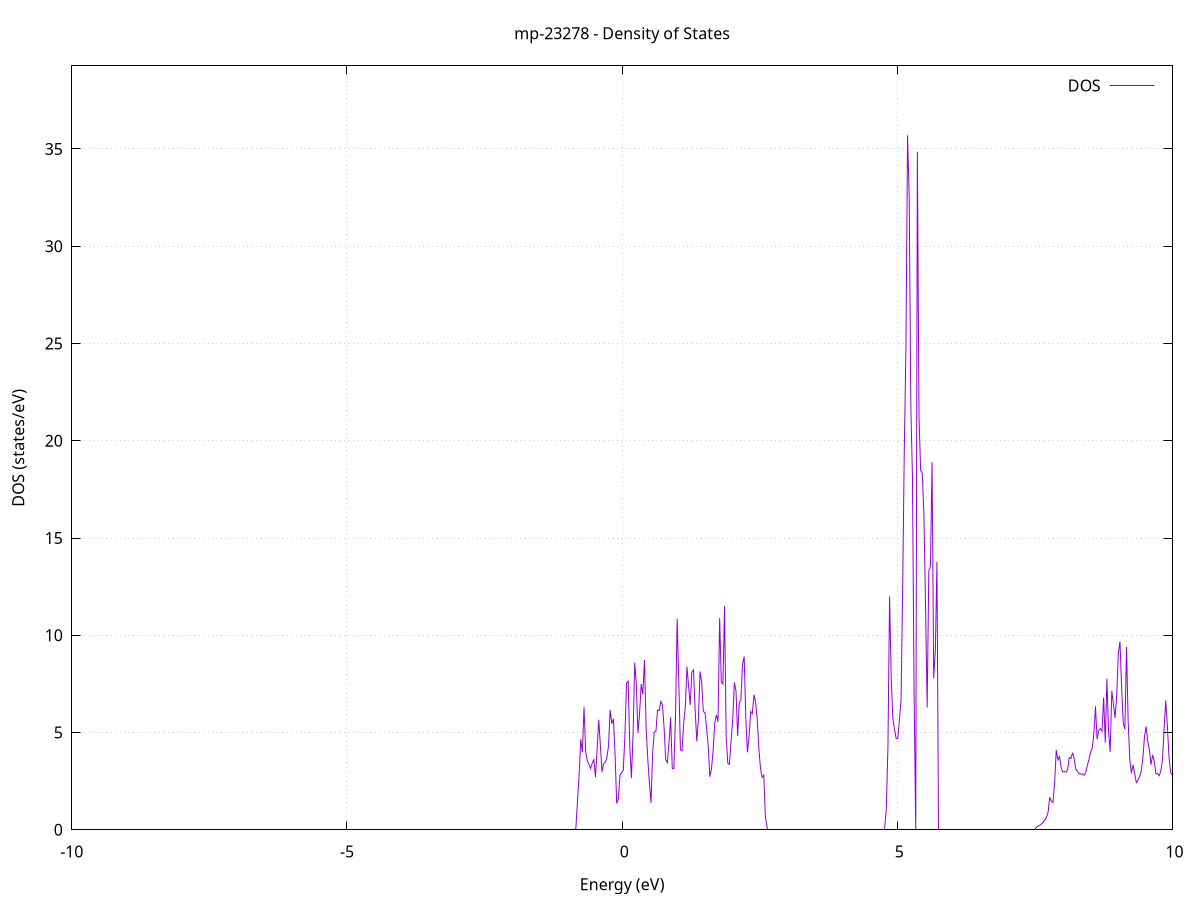 set title 'mp-23278 - Density of States'
set xlabel 'Energy (eV)'
set ylabel 'DOS (states/eV)'
set grid
set xrange [-10:10]
set yrange [0:39.272]
set xzeroaxis lt -1
set terminal png size 800,600
set output 'mp-23278_dos_gnuplot.png'
plot '-' using 1:2 with lines title 'DOS'
-42.822900 0.000000
-42.793200 0.000000
-42.763500 0.000000
-42.733800 0.000000
-42.704100 0.000000
-42.674400 0.000000
-42.644700 0.000000
-42.615000 0.000000
-42.585400 0.000000
-42.555700 0.000000
-42.526000 0.000000
-42.496300 0.000000
-42.466600 0.000000
-42.436900 0.000000
-42.407200 0.000000
-42.377500 0.000000
-42.347800 0.000000
-42.318100 0.000000
-42.288500 0.000000
-42.258800 0.000000
-42.229100 0.000000
-42.199400 0.000000
-42.169700 0.000000
-42.140000 0.000000
-42.110300 0.000000
-42.080600 0.000000
-42.050900 0.000000
-42.021200 0.000000
-41.991600 0.000000
-41.961900 0.000000
-41.932200 0.000000
-41.902500 0.000000
-41.872800 0.000000
-41.843100 0.000000
-41.813400 0.000000
-41.783700 0.000000
-41.754000 0.000000
-41.724300 0.000000
-41.694600 0.000000
-41.665000 0.000000
-41.635300 0.000000
-41.605600 0.000000
-41.575900 0.000000
-41.546200 0.000000
-41.516500 0.000000
-41.486800 0.000000
-41.457100 0.000000
-41.427400 0.000000
-41.397700 0.000000
-41.368100 0.000000
-41.338400 0.000000
-41.308700 0.000000
-41.279000 0.000000
-41.249300 0.000000
-41.219600 0.000000
-41.189900 0.000000
-41.160200 0.000000
-41.130500 0.000000
-41.100800 0.000000
-41.071200 0.000000
-41.041500 0.000000
-41.011800 0.000000
-40.982100 0.000000
-40.952400 0.000000
-40.922700 0.000000
-40.893000 0.000000
-40.863300 0.000000
-40.833600 0.000000
-40.803900 0.000000
-40.774300 0.000000
-40.744600 0.000000
-40.714900 0.000000
-40.685200 0.000000
-40.655500 0.000000
-40.625800 0.000000
-40.596100 0.000000
-40.566400 0.000000
-40.536700 0.000000
-40.507000 0.000000
-40.477400 0.000000
-40.447700 0.000000
-40.418000 0.000000
-40.388300 0.000000
-40.358600 0.000000
-40.328900 0.000000
-40.299200 0.000000
-40.269500 0.000000
-40.239800 0.000000
-40.210100 0.000000
-40.180500 0.000000
-40.150800 0.000000
-40.121100 398.818700
-40.091400 0.000000
-40.061700 0.000000
-40.032000 0.000000
-40.002300 0.000000
-39.972600 0.000000
-39.942900 0.000000
-39.913200 0.000000
-39.883600 0.000000
-39.853900 0.000000
-39.824200 0.000000
-39.794500 0.000000
-39.764800 0.000000
-39.735100 0.000000
-39.705400 0.000000
-39.675700 0.000000
-39.646000 0.000000
-39.616300 0.000000
-39.586700 0.000000
-39.557000 0.000000
-39.527300 0.000000
-39.497600 0.000000
-39.467900 0.000000
-39.438200 0.000000
-39.408500 0.000000
-39.378800 0.000000
-39.349100 0.000000
-39.319400 0.000000
-39.289800 0.000000
-39.260100 0.000000
-39.230400 0.000000
-39.200700 0.000000
-39.171000 0.000000
-39.141300 0.000000
-39.111600 0.000000
-39.081900 0.000000
-39.052200 0.000000
-39.022500 0.000000
-38.992800 0.000000
-38.963200 0.000000
-38.933500 0.000000
-38.903800 0.000000
-38.874100 0.000000
-38.844400 0.000000
-38.814700 0.000000
-38.785000 0.000000
-38.755300 0.000000
-38.725600 0.000000
-38.695900 0.000000
-38.666300 0.000000
-38.636600 0.000000
-38.606900 0.000000
-38.577200 0.000000
-38.547500 0.000000
-38.517800 0.000000
-38.488100 0.000000
-38.458400 0.000000
-38.428700 0.000000
-38.399000 0.000000
-38.369400 0.000000
-38.339700 0.000000
-38.310000 0.000000
-38.280300 0.000000
-38.250600 0.000000
-38.220900 0.000000
-38.191200 0.000000
-38.161500 0.000000
-38.131800 0.000000
-38.102100 0.000000
-38.072500 0.000000
-38.042800 0.000000
-38.013100 0.000000
-37.983400 0.000000
-37.953700 0.000000
-37.924000 0.000000
-37.894300 0.000000
-37.864600 0.000000
-37.834900 0.000000
-37.805200 0.000000
-37.775600 0.000000
-37.745900 0.000000
-37.716200 0.000000
-37.686500 0.000000
-37.656800 0.000000
-37.627100 0.000000
-37.597400 0.000000
-37.567700 0.000000
-37.538000 0.000000
-37.508300 0.000000
-37.478700 0.000000
-37.449000 0.000000
-37.419300 0.000000
-37.389600 0.000000
-37.359900 0.000000
-37.330200 0.000000
-37.300500 0.000000
-37.270800 0.000000
-37.241100 0.000000
-37.211400 0.000000
-37.181800 0.000000
-37.152100 0.000000
-37.122400 0.000000
-37.092700 0.000000
-37.063000 0.000000
-37.033300 0.000000
-37.003600 0.000000
-36.973900 0.000000
-36.944200 0.000000
-36.914500 0.000000
-36.884900 0.000000
-36.855200 0.000000
-36.825500 0.000000
-36.795800 0.000000
-36.766100 0.000000
-36.736400 0.000000
-36.706700 0.000000
-36.677000 0.000000
-36.647300 0.000000
-36.617600 0.000000
-36.588000 0.000000
-36.558300 0.000000
-36.528600 0.000000
-36.498900 0.000000
-36.469200 0.000000
-36.439500 0.000000
-36.409800 0.000000
-36.380100 0.000000
-36.350400 0.000000
-36.320700 0.000000
-36.291100 0.000000
-36.261400 0.000000
-36.231700 0.000000
-36.202000 0.000000
-36.172300 0.000000
-36.142600 0.000000
-36.112900 0.000000
-36.083200 0.000000
-36.053500 0.000000
-36.023800 0.000000
-35.994100 0.000000
-35.964500 0.000000
-35.934800 0.000000
-35.905100 0.000000
-35.875400 0.000000
-35.845700 0.000000
-35.816000 0.000000
-35.786300 0.000000
-35.756600 0.000000
-35.726900 0.000000
-35.697200 0.000000
-35.667600 0.000000
-35.637900 0.000000
-35.608200 0.000000
-35.578500 0.000000
-35.548800 0.000000
-35.519100 0.000000
-35.489400 0.000000
-35.459700 0.000000
-35.430000 0.000000
-35.400300 0.000000
-35.370700 0.000000
-35.341000 0.000000
-35.311300 0.000000
-35.281600 0.000000
-35.251900 0.000000
-35.222200 0.000000
-35.192500 0.000000
-35.162800 0.000000
-35.133100 0.000000
-35.103400 0.000000
-35.073800 0.000000
-35.044100 0.000000
-35.014400 0.000000
-34.984700 0.000000
-34.955000 0.000000
-34.925300 0.000000
-34.895600 0.000000
-34.865900 0.000000
-34.836200 0.000000
-34.806500 0.000000
-34.776900 0.000000
-34.747200 0.000000
-34.717500 0.000000
-34.687800 0.000000
-34.658100 0.000000
-34.628400 0.000000
-34.598700 0.000000
-34.569000 0.000000
-34.539300 0.000000
-34.509600 0.000000
-34.480000 0.000000
-34.450300 0.000000
-34.420600 0.000000
-34.390900 0.000000
-34.361200 0.000000
-34.331500 0.000000
-34.301800 0.000000
-34.272100 0.000000
-34.242400 0.000000
-34.212700 0.000000
-34.183100 0.000000
-34.153400 0.000000
-34.123700 0.000000
-34.094000 0.000000
-34.064300 0.000000
-34.034600 0.000000
-34.004900 0.000000
-33.975200 0.000000
-33.945500 0.000000
-33.915800 0.000000
-33.886200 0.000000
-33.856500 0.000000
-33.826800 0.000000
-33.797100 0.000000
-33.767400 0.000000
-33.737700 0.000000
-33.708000 0.000000
-33.678300 0.000000
-33.648600 0.000000
-33.618900 0.000000
-33.589300 0.000000
-33.559600 0.000000
-33.529900 0.000000
-33.500200 0.000000
-33.470500 0.000000
-33.440800 0.000000
-33.411100 0.000000
-33.381400 0.000000
-33.351700 0.000000
-33.322000 0.000000
-33.292300 0.000000
-33.262700 0.000000
-33.233000 0.000000
-33.203300 0.000000
-33.173600 0.000000
-33.143900 0.000000
-33.114200 0.000000
-33.084500 0.000000
-33.054800 0.000000
-33.025100 0.000000
-32.995400 0.000000
-32.965800 0.000000
-32.936100 0.000000
-32.906400 0.000000
-32.876700 0.000000
-32.847000 0.000000
-32.817300 0.000000
-32.787600 0.000000
-32.757900 0.000000
-32.728200 0.000000
-32.698500 0.000000
-32.668900 0.000000
-32.639200 0.000000
-32.609500 0.000000
-32.579800 0.000000
-32.550100 0.000000
-32.520400 0.000000
-32.490700 0.000000
-32.461000 0.000000
-32.431300 0.000000
-32.401600 0.000000
-32.372000 0.000000
-32.342300 0.000000
-32.312600 0.000000
-32.282900 0.000000
-32.253200 0.000000
-32.223500 0.000000
-32.193800 0.000000
-32.164100 0.000000
-32.134400 0.000000
-32.104700 0.000000
-32.075100 0.000000
-32.045400 0.000000
-32.015700 0.000000
-31.986000 0.000000
-31.956300 0.000000
-31.926600 0.000000
-31.896900 0.000000
-31.867200 0.000000
-31.837500 0.000000
-31.807800 0.000000
-31.778200 0.000000
-31.748500 0.000000
-31.718800 0.000000
-31.689100 0.000000
-31.659400 0.000000
-31.629700 0.000000
-31.600000 0.000000
-31.570300 0.000000
-31.540600 0.000000
-31.510900 0.000000
-31.481300 0.000000
-31.451600 0.000000
-31.421900 0.000000
-31.392200 0.000000
-31.362500 0.000000
-31.332800 0.000000
-31.303100 0.000000
-31.273400 0.000000
-31.243700 0.000000
-31.214000 0.000000
-31.184400 0.000000
-31.154700 0.000000
-31.125000 0.000000
-31.095300 0.000000
-31.065600 0.000000
-31.035900 0.000000
-31.006200 0.000000
-30.976500 0.000000
-30.946800 0.000000
-30.917100 0.000000
-30.887500 0.000000
-30.857800 0.000000
-30.828100 0.000000
-30.798400 0.000000
-30.768700 0.000000
-30.739000 0.000000
-30.709300 0.000000
-30.679600 0.000000
-30.649900 0.000000
-30.620200 0.000000
-30.590500 0.000000
-30.560900 0.000000
-30.531200 0.000000
-30.501500 0.000000
-30.471800 0.000000
-30.442100 0.000000
-30.412400 0.000000
-30.382700 0.000000
-30.353000 0.000000
-30.323300 0.000000
-30.293600 0.000000
-30.264000 0.000000
-30.234300 0.000000
-30.204600 0.000000
-30.174900 0.000000
-30.145200 0.000000
-30.115500 0.000000
-30.085800 0.000000
-30.056100 0.000000
-30.026400 0.000000
-29.996700 0.000000
-29.967100 0.000000
-29.937400 0.000000
-29.907700 0.000000
-29.878000 0.000000
-29.848300 0.000000
-29.818600 0.000000
-29.788900 0.000000
-29.759200 0.000000
-29.729500 0.000000
-29.699800 0.000000
-29.670200 0.000000
-29.640500 0.000000
-29.610800 0.000000
-29.581100 0.000000
-29.551400 0.000000
-29.521700 0.000000
-29.492000 0.000000
-29.462300 0.000000
-29.432600 0.000000
-29.402900 0.000000
-29.373300 0.000000
-29.343600 0.000000
-29.313900 0.000000
-29.284200 0.000000
-29.254500 0.000000
-29.224800 0.000000
-29.195100 0.000000
-29.165400 0.000000
-29.135700 0.000000
-29.106000 0.000000
-29.076400 0.000000
-29.046700 0.000000
-29.017000 0.000000
-28.987300 0.000000
-28.957600 0.000000
-28.927900 0.000000
-28.898200 0.000000
-28.868500 0.000000
-28.838800 0.000000
-28.809100 0.000000
-28.779500 0.000000
-28.749800 0.000000
-28.720100 0.000000
-28.690400 0.000000
-28.660700 0.000000
-28.631000 0.000000
-28.601300 0.000000
-28.571600 0.000000
-28.541900 0.000000
-28.512200 0.000000
-28.482600 0.000000
-28.452900 0.000000
-28.423200 0.000000
-28.393500 0.000000
-28.363800 0.000000
-28.334100 0.000000
-28.304400 0.000000
-28.274700 0.000000
-28.245000 0.000000
-28.215300 0.000000
-28.185700 0.000000
-28.156000 0.000000
-28.126300 0.000000
-28.096600 0.000000
-28.066900 0.000000
-28.037200 0.000000
-28.007500 0.000000
-27.977800 0.000000
-27.948100 0.000000
-27.918400 0.000000
-27.888700 0.000000
-27.859100 0.000000
-27.829400 0.000000
-27.799700 0.000000
-27.770000 0.000000
-27.740300 0.000000
-27.710600 0.000000
-27.680900 0.000000
-27.651200 0.000000
-27.621500 0.000000
-27.591800 0.000000
-27.562200 0.000000
-27.532500 0.000000
-27.502800 0.000000
-27.473100 0.000000
-27.443400 0.000000
-27.413700 0.000000
-27.384000 0.000000
-27.354300 0.000000
-27.324600 0.000000
-27.294900 0.000000
-27.265300 0.000000
-27.235600 0.000000
-27.205900 0.000000
-27.176200 0.000000
-27.146500 0.000000
-27.116800 0.000000
-27.087100 0.000000
-27.057400 0.000000
-27.027700 0.000000
-26.998000 0.000000
-26.968400 0.000000
-26.938700 0.000000
-26.909000 0.000000
-26.879300 0.000000
-26.849600 0.000000
-26.819900 0.000000
-26.790200 0.000000
-26.760500 0.000000
-26.730800 0.000000
-26.701100 0.000000
-26.671500 0.000000
-26.641800 0.000000
-26.612100 0.000000
-26.582400 0.000000
-26.552700 0.000000
-26.523000 0.000000
-26.493300 0.000000
-26.463600 0.000000
-26.433900 0.000000
-26.404200 0.000000
-26.374600 0.000000
-26.344900 0.000000
-26.315200 0.000000
-26.285500 0.000000
-26.255800 0.000000
-26.226100 0.000000
-26.196400 0.000000
-26.166700 0.000000
-26.137000 0.000000
-26.107300 0.000000
-26.077700 0.000000
-26.048000 0.000000
-26.018300 0.000000
-25.988600 0.000000
-25.958900 0.000000
-25.929200 0.000000
-25.899500 0.000000
-25.869800 0.000000
-25.840100 0.000000
-25.810400 0.000000
-25.780800 0.000000
-25.751100 0.000000
-25.721400 0.000000
-25.691700 0.000000
-25.662000 0.000000
-25.632300 0.000000
-25.602600 0.000000
-25.572900 0.000000
-25.543200 0.000000
-25.513500 0.000000
-25.483900 0.000000
-25.454200 0.000000
-25.424500 0.000000
-25.394800 0.000000
-25.365100 0.000000
-25.335400 0.000000
-25.305700 0.000000
-25.276000 0.000000
-25.246300 0.000000
-25.216600 0.000000
-25.187000 0.000000
-25.157300 0.000000
-25.127600 0.000000
-25.097900 0.000000
-25.068200 0.000000
-25.038500 0.000000
-25.008800 0.000000
-24.979100 0.000000
-24.949400 0.000000
-24.919700 0.000000
-24.890000 0.000000
-24.860400 0.000000
-24.830700 0.000000
-24.801000 0.000000
-24.771300 0.000000
-24.741600 0.000000
-24.711900 0.000000
-24.682200 0.000000
-24.652500 0.000000
-24.622800 0.000000
-24.593100 0.000000
-24.563500 0.000000
-24.533800 0.000000
-24.504100 0.000000
-24.474400 0.000000
-24.444700 0.000000
-24.415000 0.000000
-24.385300 0.000000
-24.355600 0.000000
-24.325900 0.000000
-24.296200 0.000000
-24.266600 0.000000
-24.236900 0.000000
-24.207200 0.000000
-24.177500 0.000000
-24.147800 0.000000
-24.118100 0.000000
-24.088400 0.000000
-24.058700 0.000000
-24.029000 0.000000
-23.999300 0.000000
-23.969700 0.000000
-23.940000 0.000000
-23.910300 0.000000
-23.880600 0.000000
-23.850900 0.000000
-23.821200 0.000000
-23.791500 0.000000
-23.761800 0.000000
-23.732100 0.000000
-23.702400 0.000000
-23.672800 0.000000
-23.643100 0.000000
-23.613400 0.000000
-23.583700 0.000000
-23.554000 0.000000
-23.524300 0.000000
-23.494600 0.000000
-23.464900 0.000000
-23.435200 0.000000
-23.405500 0.000000
-23.375900 0.000000
-23.346200 0.000000
-23.316500 0.000000
-23.286800 0.000000
-23.257100 0.000000
-23.227400 0.000000
-23.197700 0.000000
-23.168000 0.000000
-23.138300 0.000000
-23.108600 0.000000
-23.079000 0.000000
-23.049300 0.000000
-23.019600 0.000000
-22.989900 0.000000
-22.960200 0.000000
-22.930500 0.000000
-22.900800 0.000000
-22.871100 0.000000
-22.841400 0.000000
-22.811700 0.000000
-22.782100 0.000000
-22.752400 0.000000
-22.722700 0.000000
-22.693000 0.000000
-22.663300 0.000000
-22.633600 0.000000
-22.603900 0.000000
-22.574200 0.000000
-22.544500 0.000000
-22.514800 0.000000
-22.485200 0.000000
-22.455500 0.000000
-22.425800 0.000000
-22.396100 0.000000
-22.366400 0.000000
-22.336700 0.000000
-22.307000 0.000000
-22.277300 0.000000
-22.247600 0.000000
-22.217900 0.000000
-22.188200 0.000000
-22.158600 0.000000
-22.128900 0.000000
-22.099200 0.000000
-22.069500 0.000000
-22.039800 0.000000
-22.010100 0.000000
-21.980400 0.000000
-21.950700 0.000000
-21.921000 0.000000
-21.891300 0.000000
-21.861700 0.000000
-21.832000 0.000000
-21.802300 0.000000
-21.772600 0.000000
-21.742900 0.000000
-21.713200 0.000000
-21.683500 0.000000
-21.653800 0.000000
-21.624100 0.000000
-21.594400 0.000000
-21.564800 0.000000
-21.535100 0.000000
-21.505400 0.000000
-21.475700 0.000000
-21.446000 0.000000
-21.416300 0.000000
-21.386600 0.000000
-21.356900 0.000000
-21.327200 0.000000
-21.297500 0.000000
-21.267900 0.000000
-21.238200 0.000000
-21.208500 0.000000
-21.178800 0.000000
-21.149100 0.000000
-21.119400 0.000000
-21.089700 0.000000
-21.060000 0.000000
-21.030300 0.000000
-21.000600 0.000000
-20.971000 0.000000
-20.941300 0.000000
-20.911600 0.000000
-20.881900 0.000000
-20.852200 0.000000
-20.822500 0.000000
-20.792800 0.000000
-20.763100 0.000000
-20.733400 0.000000
-20.703700 0.000000
-20.674100 0.000000
-20.644400 0.000000
-20.614700 0.000000
-20.585000 0.000000
-20.555300 0.000000
-20.525600 0.000000
-20.495900 0.000000
-20.466200 0.000000
-20.436500 0.000000
-20.406800 0.000000
-20.377200 0.000000
-20.347500 0.000000
-20.317800 0.000000
-20.288100 0.000000
-20.258400 0.000000
-20.228700 0.000000
-20.199000 0.000000
-20.169300 0.000000
-20.139600 0.000000
-20.109900 0.000000
-20.080300 0.000000
-20.050600 0.000000
-20.020900 0.000000
-19.991200 0.000000
-19.961500 0.000000
-19.931800 0.000000
-19.902100 0.000000
-19.872400 0.000000
-19.842700 0.000000
-19.813000 0.000000
-19.783400 0.000000
-19.753700 0.000000
-19.724000 0.000000
-19.694300 0.000000
-19.664600 0.000000
-19.634900 0.000000
-19.605200 0.000000
-19.575500 0.000000
-19.545800 0.000000
-19.516100 0.000000
-19.486400 0.000000
-19.456800 0.000000
-19.427100 0.000000
-19.397400 0.000000
-19.367700 0.000000
-19.338000 0.000000
-19.308300 0.000000
-19.278600 0.000000
-19.248900 0.000000
-19.219200 0.000000
-19.189500 0.000000
-19.159900 0.000000
-19.130200 0.000000
-19.100500 0.000000
-19.070800 0.000000
-19.041100 0.000000
-19.011400 0.000000
-18.981700 0.000000
-18.952000 0.000000
-18.922300 0.000000
-18.892600 0.000000
-18.863000 0.000000
-18.833300 0.000000
-18.803600 0.000000
-18.773900 0.000000
-18.744200 0.000000
-18.714500 0.000000
-18.684800 0.000000
-18.655100 0.000000
-18.625400 0.000000
-18.595700 0.000000
-18.566100 0.000000
-18.536400 0.000000
-18.506700 0.000000
-18.477000 0.000000
-18.447300 0.000000
-18.417600 0.000000
-18.387900 0.000000
-18.358200 0.000000
-18.328500 0.000000
-18.298800 0.000000
-18.269200 0.000000
-18.239500 0.000000
-18.209800 0.000000
-18.180100 0.000000
-18.150400 0.000000
-18.120700 0.000000
-18.091000 0.000000
-18.061300 0.000000
-18.031600 0.000000
-18.001900 0.000000
-17.972300 0.000000
-17.942600 0.000000
-17.912900 0.000000
-17.883200 0.000000
-17.853500 0.000000
-17.823800 0.000000
-17.794100 0.000000
-17.764400 0.000000
-17.734700 0.000000
-17.705000 0.000000
-17.675400 0.000000
-17.645700 0.000000
-17.616000 0.000000
-17.586300 0.000000
-17.556600 0.000000
-17.526900 0.000000
-17.497200 0.000000
-17.467500 0.000000
-17.437800 0.000000
-17.408100 0.000000
-17.378500 0.000000
-17.348800 0.000000
-17.319100 0.000000
-17.289400 0.000000
-17.259700 0.000000
-17.230000 0.000000
-17.200300 0.000000
-17.170600 0.000000
-17.140900 0.000000
-17.111200 0.000000
-17.081600 0.000000
-17.051900 0.000000
-17.022200 0.000000
-16.992500 0.000000
-16.962800 0.000000
-16.933100 0.000000
-16.903400 0.000000
-16.873700 0.000000
-16.844000 0.000000
-16.814300 0.000000
-16.784600 0.000000
-16.755000 0.000000
-16.725300 0.000000
-16.695600 0.000000
-16.665900 0.000000
-16.636200 0.000000
-16.606500 0.000000
-16.576800 0.000000
-16.547100 0.000000
-16.517400 0.000000
-16.487700 0.000000
-16.458100 0.000000
-16.428400 0.000000
-16.398700 0.000000
-16.369000 0.000000
-16.339300 0.000000
-16.309600 0.000000
-16.279900 0.000000
-16.250200 0.000000
-16.220500 0.000000
-16.190800 0.000000
-16.161200 0.000000
-16.131500 0.000000
-16.101800 0.000000
-16.072100 0.000000
-16.042400 0.000000
-16.012700 0.000000
-15.983000 0.000000
-15.953300 0.000000
-15.923600 0.000000
-15.893900 0.000000
-15.864300 0.000000
-15.834600 0.000000
-15.804900 0.000000
-15.775200 0.000000
-15.745500 0.000000
-15.715800 0.000000
-15.686100 0.000000
-15.656400 0.000000
-15.626700 0.000000
-15.597000 0.000000
-15.567400 0.000000
-15.537700 0.000000
-15.508000 0.000000
-15.478300 0.000000
-15.448600 0.000000
-15.418900 0.000000
-15.389200 0.000000
-15.359500 0.000000
-15.329800 0.000000
-15.300100 0.000000
-15.270500 0.000000
-15.240800 0.000000
-15.211100 0.000000
-15.181400 0.000000
-15.151700 0.000000
-15.122000 0.000000
-15.092300 0.000000
-15.062600 0.000000
-15.032900 0.000000
-15.003200 0.000000
-14.973600 0.000000
-14.943900 0.000000
-14.914200 0.000000
-14.884500 0.000000
-14.854800 10.284500
-14.825100 5.095100
-14.795400 4.692900
-14.765700 3.692800
-14.736000 3.595800
-14.706300 3.749200
-14.676700 9.963400
-14.647000 7.829300
-14.617300 13.659900
-14.587600 7.811600
-14.557900 5.939600
-14.528200 9.374600
-14.498500 15.454900
-14.468800 14.860900
-14.439100 14.677900
-14.409400 35.403400
-14.379800 27.315500
-14.350100 0.000000
-14.320400 0.000000
-14.290700 0.000000
-14.261000 0.000000
-14.231300 0.000000
-14.201600 0.000000
-14.171900 0.000000
-14.142200 0.000000
-14.112500 0.000000
-14.082900 0.000000
-14.053200 0.000000
-14.023500 0.000000
-13.993800 0.000000
-13.964100 0.000000
-13.934400 0.000000
-13.904700 0.000000
-13.875000 0.000000
-13.845300 0.000000
-13.815600 0.000000
-13.785900 0.000000
-13.756300 0.000000
-13.726600 0.000000
-13.696900 0.000000
-13.667200 0.000000
-13.637500 0.000000
-13.607800 0.000000
-13.578100 0.000000
-13.548400 0.000000
-13.518700 0.000000
-13.489000 0.000000
-13.459400 0.000000
-13.429700 0.000000
-13.400000 0.000000
-13.370300 0.000000
-13.340600 0.000000
-13.310900 0.000000
-13.281200 0.000000
-13.251500 0.000000
-13.221800 0.000000
-13.192100 0.000000
-13.162500 0.000000
-13.132800 0.000000
-13.103100 0.000000
-13.073400 0.000000
-13.043700 0.000000
-13.014000 0.000000
-12.984300 0.000000
-12.954600 0.000000
-12.924900 0.000000
-12.895200 0.000000
-12.865600 0.000000
-12.835900 0.000000
-12.806200 0.000000
-12.776500 0.000000
-12.746800 0.000000
-12.717100 0.000000
-12.687400 0.000000
-12.657700 0.000000
-12.628000 0.000000
-12.598300 0.000000
-12.568700 0.000000
-12.539000 0.000000
-12.509300 0.000000
-12.479600 0.000000
-12.449900 0.000000
-12.420200 0.000000
-12.390500 0.000000
-12.360800 0.000000
-12.331100 0.000000
-12.301400 0.000000
-12.271800 0.000000
-12.242100 0.000000
-12.212400 0.000000
-12.182700 0.000000
-12.153000 0.000000
-12.123300 0.000000
-12.093600 0.000000
-12.063900 0.000000
-12.034200 0.000000
-12.004500 0.000000
-11.974900 0.000000
-11.945200 0.000000
-11.915500 0.000000
-11.885800 0.000000
-11.856100 0.000000
-11.826400 0.000000
-11.796700 0.000000
-11.767000 0.000000
-11.737300 0.000000
-11.707600 0.000000
-11.678000 0.000000
-11.648300 0.000000
-11.618600 0.000000
-11.588900 0.000000
-11.559200 0.000000
-11.529500 0.000000
-11.499800 0.000000
-11.470100 0.000000
-11.440400 0.000000
-11.410700 0.000000
-11.381100 0.000000
-11.351400 0.000000
-11.321700 0.000000
-11.292000 0.000000
-11.262300 0.107600
-11.232600 0.262600
-11.202900 0.328200
-11.173200 0.426000
-11.143500 0.500000
-11.113800 0.574300
-11.084100 0.658500
-11.054500 0.744100
-11.024800 0.852900
-10.995100 0.992500
-10.965400 1.154600
-10.935700 1.508600
-10.906000 1.358100
-10.876300 1.341800
-10.846600 1.354200
-10.816900 1.147400
-10.787200 1.101500
-10.757600 1.066200
-10.727900 1.056200
-10.698200 1.234700
-10.668500 1.375600
-10.638800 1.605600
-10.609100 2.274200
-10.579400 2.511500
-10.549700 2.919100
-10.520000 3.592700
-10.490300 6.665800
-10.460700 7.290600
-10.431000 6.337200
-10.401300 4.614600
-10.371600 14.412800
-10.341900 12.626700
-10.312200 11.760700
-10.282500 16.714500
-10.252800 13.465900
-10.223100 15.103100
-10.193400 9.536400
-10.163800 16.438900
-10.134100 17.868600
-10.104400 6.176500
-10.074700 0.000000
-10.045000 0.000000
-10.015300 0.000000
-9.985600 0.000000
-9.955900 0.000000
-9.926200 0.000000
-9.896500 0.000000
-9.866900 0.000000
-9.837200 0.000000
-9.807500 0.000000
-9.777800 0.000000
-9.748100 0.000000
-9.718400 0.000000
-9.688700 0.000000
-9.659000 0.000000
-9.629300 0.000000
-9.599600 0.000000
-9.570000 0.000000
-9.540300 0.000000
-9.510600 0.000000
-9.480900 0.000000
-9.451200 0.000000
-9.421500 0.000000
-9.391800 0.000000
-9.362100 0.000000
-9.332400 0.000000
-9.302700 0.000000
-9.273100 0.000000
-9.243400 0.000000
-9.213700 0.000000
-9.184000 0.000000
-9.154300 0.000000
-9.124600 0.000000
-9.094900 0.000000
-9.065200 0.000000
-9.035500 0.000000
-9.005800 0.000000
-8.976200 0.000000
-8.946500 0.000000
-8.916800 0.000000
-8.887100 0.000000
-8.857400 0.000000
-8.827700 0.000000
-8.798000 0.000000
-8.768300 0.000000
-8.738600 0.000000
-8.708900 0.000000
-8.679300 0.000000
-8.649600 0.000000
-8.619900 0.000000
-8.590200 0.000000
-8.560500 0.000000
-8.530800 0.000000
-8.501100 0.000000
-8.471400 0.000000
-8.441700 0.000000
-8.412000 0.000000
-8.382300 0.000000
-8.352700 0.000000
-8.323000 0.000000
-8.293300 0.000000
-8.263600 0.000000
-8.233900 0.000000
-8.204200 0.000000
-8.174500 0.000000
-8.144800 0.000000
-8.115100 0.000000
-8.085400 0.000000
-8.055800 0.000000
-8.026100 0.000000
-7.996400 0.000000
-7.966700 0.000000
-7.937000 0.000000
-7.907300 0.000000
-7.877600 0.000000
-7.847900 0.000000
-7.818200 0.000000
-7.788500 0.000000
-7.758900 0.000000
-7.729200 0.000000
-7.699500 0.000000
-7.669800 0.000000
-7.640100 0.000000
-7.610400 0.000000
-7.580700 0.000000
-7.551000 0.000000
-7.521300 0.000000
-7.491600 0.000000
-7.462000 0.000000
-7.432300 0.000000
-7.402600 0.000000
-7.372900 0.000000
-7.343200 0.000000
-7.313500 0.000000
-7.283800 0.000000
-7.254100 0.000000
-7.224400 0.000000
-7.194700 0.000000
-7.165100 0.000000
-7.135400 0.000000
-7.105700 0.000000
-7.076000 0.000000
-7.046300 0.000000
-7.016600 0.000000
-6.986900 0.000000
-6.957200 0.000000
-6.927500 0.000000
-6.897800 0.000000
-6.868200 0.000000
-6.838500 0.000000
-6.808800 0.000000
-6.779100 0.000000
-6.749400 0.000000
-6.719700 0.000000
-6.690000 0.000000
-6.660300 0.000000
-6.630600 0.000000
-6.600900 0.000000
-6.571300 0.000000
-6.541600 0.000000
-6.511900 0.000000
-6.482200 0.000000
-6.452500 0.000000
-6.422800 0.000000
-6.393100 0.000000
-6.363400 0.000000
-6.333700 0.000000
-6.304000 0.000000
-6.274400 0.000000
-6.244700 0.000000
-6.215000 0.000000
-6.185300 0.000000
-6.155600 0.000000
-6.125900 0.000000
-6.096200 0.000000
-6.066500 0.000000
-6.036800 0.000000
-6.007100 0.000000
-5.977500 0.000000
-5.947800 0.000000
-5.918100 0.000000
-5.888400 0.000000
-5.858700 0.000000
-5.829000 0.000000
-5.799300 0.000000
-5.769600 0.000000
-5.739900 0.000000
-5.710200 0.000000
-5.680600 0.000000
-5.650900 0.000000
-5.621200 0.000000
-5.591500 0.000000
-5.561800 0.000000
-5.532100 0.000000
-5.502400 0.000000
-5.472700 0.000000
-5.443000 0.000000
-5.413300 0.000000
-5.383600 0.000000
-5.354000 0.000000
-5.324300 0.000000
-5.294600 0.000000
-5.264900 0.000000
-5.235200 0.000000
-5.205500 0.000000
-5.175800 0.000000
-5.146100 0.000000
-5.116400 0.000000
-5.086700 0.000000
-5.057100 0.000000
-5.027400 0.000000
-4.997700 0.000000
-4.968000 0.000000
-4.938300 0.000000
-4.908600 0.000000
-4.878900 0.000000
-4.849200 0.000000
-4.819500 0.000000
-4.789800 0.000000
-4.760200 0.000000
-4.730500 0.000000
-4.700800 0.000000
-4.671100 0.000000
-4.641400 0.000000
-4.611700 0.000000
-4.582000 0.000000
-4.552300 0.000000
-4.522600 0.000000
-4.492900 0.000000
-4.463300 0.000000
-4.433600 0.000000
-4.403900 0.000000
-4.374200 0.000000
-4.344500 0.000000
-4.314800 0.000000
-4.285100 0.000000
-4.255400 0.000000
-4.225700 0.000000
-4.196000 0.000000
-4.166400 0.000000
-4.136700 0.000000
-4.107000 0.000000
-4.077300 0.000000
-4.047600 0.000000
-4.017900 0.000000
-3.988200 0.000000
-3.958500 0.000000
-3.928800 0.000000
-3.899100 0.000000
-3.869500 0.000000
-3.839800 0.000000
-3.810100 0.000000
-3.780400 0.000000
-3.750700 0.000000
-3.721000 0.000000
-3.691300 0.000000
-3.661600 0.000000
-3.631900 0.000000
-3.602200 0.000000
-3.572600 0.000000
-3.542900 0.000000
-3.513200 0.000000
-3.483500 0.000000
-3.453800 0.000000
-3.424100 0.000000
-3.394400 0.000000
-3.364700 0.000000
-3.335000 0.000000
-3.305300 0.000000
-3.275700 0.000000
-3.246000 0.000000
-3.216300 0.000000
-3.186600 0.000000
-3.156900 0.000000
-3.127200 0.000000
-3.097500 0.000000
-3.067800 0.000000
-3.038100 0.000000
-3.008400 0.000000
-2.978800 0.000000
-2.949100 0.000000
-2.919400 0.000000
-2.889700 0.000000
-2.860000 0.000000
-2.830300 0.000000
-2.800600 0.000000
-2.770900 0.000000
-2.741200 0.000000
-2.711500 0.000000
-2.681800 0.000000
-2.652200 0.000000
-2.622500 0.000000
-2.592800 0.000000
-2.563100 0.000000
-2.533400 0.000000
-2.503700 0.000000
-2.474000 0.000000
-2.444300 0.000000
-2.414600 0.000000
-2.384900 0.000000
-2.355300 0.000000
-2.325600 0.000000
-2.295900 0.000000
-2.266200 0.000000
-2.236500 0.000000
-2.206800 0.000000
-2.177100 0.000000
-2.147400 0.000000
-2.117700 0.000000
-2.088000 0.000000
-2.058400 0.000000
-2.028700 0.000000
-1.999000 0.000000
-1.969300 0.000000
-1.939600 0.000000
-1.909900 0.000000
-1.880200 0.000000
-1.850500 0.000000
-1.820800 0.000000
-1.791100 0.000000
-1.761500 0.000000
-1.731800 0.000000
-1.702100 0.000000
-1.672400 0.000000
-1.642700 0.000000
-1.613000 0.000000
-1.583300 0.000000
-1.553600 0.000000
-1.523900 0.000000
-1.494200 0.000000
-1.464600 0.000000
-1.434900 0.000000
-1.405200 0.000000
-1.375500 0.000000
-1.345800 0.000000
-1.316100 0.000000
-1.286400 0.000000
-1.256700 0.000000
-1.227000 0.000000
-1.197300 0.000000
-1.167700 0.000000
-1.138000 0.000000
-1.108300 0.000000
-1.078600 0.000000
-1.048900 0.000000
-1.019200 0.000000
-0.989500 0.000000
-0.959800 0.000000
-0.930100 0.000000
-0.900400 0.000000
-0.870800 0.000000
-0.841100 0.063300
-0.811400 1.486800
-0.781700 2.822100
-0.752000 4.655500
-0.722300 3.987300
-0.692600 6.302800
-0.662900 4.016200
-0.633200 3.544700
-0.603500 3.369500
-0.573900 3.148700
-0.544200 3.419100
-0.514500 3.622700
-0.484800 2.706600
-0.455100 4.103800
-0.425400 5.660500
-0.395700 4.340100
-0.366000 2.979700
-0.336300 3.393900
-0.306600 3.481400
-0.277000 3.720600
-0.247300 4.305400
-0.217600 6.158000
-0.187900 5.452000
-0.158200 5.701900
-0.128500 3.863900
-0.098800 1.358500
-0.069100 1.595700
-0.039400 2.785300
-0.009700 2.951900
0.020000 3.041900
0.049600 4.787800
0.079300 7.531300
0.109000 7.642400
0.138700 4.287900
0.168400 2.658100
0.198100 4.860000
0.227800 8.585500
0.257500 7.467400
0.287200 4.967500
0.316900 6.003900
0.346500 7.490900
0.376200 6.957400
0.405900 8.728800
0.435600 5.263700
0.465300 3.658300
0.495000 2.408900
0.524700 1.381300
0.554400 3.957800
0.584100 5.028700
0.613800 5.055500
0.643400 6.144900
0.673100 6.131300
0.702800 6.601300
0.732500 6.420800
0.762200 5.241200
0.791900 3.588500
0.821600 3.454100
0.851300 4.475000
0.881000 5.771700
0.910700 3.149700
0.940300 3.138700
0.970000 5.903100
0.999700 10.837100
1.029400 7.587600
1.059100 4.111200
1.088800 4.056200
1.118500 5.498800
1.148200 6.326400
1.177900 8.376100
1.207600 7.388200
1.237200 6.418200
1.266900 8.104000
1.296600 8.221300
1.326300 6.167700
1.356000 4.547300
1.385700 5.673300
1.415400 8.138900
1.445100 7.600400
1.474800 6.073000
1.504500 6.027100
1.534100 5.233600
1.563800 4.325700
1.593500 2.728200
1.623200 3.136300
1.652900 4.060900
1.682600 5.478900
1.712300 5.910900
1.742000 5.548500
1.771700 10.882900
1.801400 7.601500
1.831000 7.484700
1.860700 11.502800
1.890400 4.756500
1.920100 3.415100
1.949800 3.363700
1.979500 4.593700
2.009200 5.664600
2.038900 7.581900
2.068600 7.135900
2.098300 4.822200
2.127900 6.485700
2.157600 6.709900
2.187300 8.509300
2.217000 8.907400
2.246700 5.769600
2.276400 3.980500
2.306100 4.783900
2.335800 6.075000
2.365500 5.973400
2.395200 6.945300
2.424800 6.560500
2.454500 5.708200
2.484200 4.175900
2.513900 3.146700
2.543600 2.699100
2.573300 2.804800
2.603000 0.640500
2.632700 0.000000
2.662400 0.000000
2.692100 0.000000
2.721800 0.000000
2.751400 0.000000
2.781100 0.000000
2.810800 0.000000
2.840500 0.000000
2.870200 0.000000
2.899900 0.000000
2.929600 0.000000
2.959300 0.000000
2.989000 0.000000
3.018700 0.000000
3.048300 0.000000
3.078000 0.000000
3.107700 0.000000
3.137400 0.000000
3.167100 0.000000
3.196800 0.000000
3.226500 0.000000
3.256200 0.000000
3.285900 0.000000
3.315600 0.000000
3.345200 0.000000
3.374900 0.000000
3.404600 0.000000
3.434300 0.000000
3.464000 0.000000
3.493700 0.000000
3.523400 0.000000
3.553100 0.000000
3.582800 0.000000
3.612500 0.000000
3.642100 0.000000
3.671800 0.000000
3.701500 0.000000
3.731200 0.000000
3.760900 0.000000
3.790600 0.000000
3.820300 0.000000
3.850000 0.000000
3.879700 0.000000
3.909400 0.000000
3.939000 0.000000
3.968700 0.000000
3.998400 0.000000
4.028100 0.000000
4.057800 0.000000
4.087500 0.000000
4.117200 0.000000
4.146900 0.000000
4.176600 0.000000
4.206300 0.000000
4.235900 0.000000
4.265600 0.000000
4.295300 0.000000
4.325000 0.000000
4.354700 0.000000
4.384400 0.000000
4.414100 0.000000
4.443800 0.000000
4.473500 0.000000
4.503200 0.000000
4.532800 0.000000
4.562500 0.000000
4.592200 0.000000
4.621900 0.000000
4.651600 0.000000
4.681300 0.000000
4.711000 0.000000
4.740700 0.000000
4.770400 0.000000
4.800100 1.059000
4.829700 4.280500
4.859400 11.995600
4.889100 7.785300
4.918800 5.717400
4.948500 5.165400
4.978200 4.691400
5.007900 4.692900
5.037600 5.635700
5.067300 6.635300
5.097000 12.397800
5.126600 19.513400
5.156300 24.745000
5.186000 35.701600
5.215700 32.515100
5.245400 21.758800
5.275100 18.137300
5.304800 7.006300
5.334500 0.000000
5.364200 34.853100
5.393900 21.245800
5.423500 18.476900
5.453200 18.332900
5.482900 16.267900
5.512600 11.547600
5.542300 6.282000
5.572000 13.308800
5.601700 13.541400
5.631400 18.896900
5.661100 7.797300
5.690800 9.220200
5.720500 13.788100
5.750100 0.000000
5.779800 0.000000
5.809500 0.000000
5.839200 0.000000
5.868900 0.000000
5.898600 0.000000
5.928300 0.000000
5.958000 0.000000
5.987700 0.000000
6.017400 0.000000
6.047000 0.000000
6.076700 0.000000
6.106400 0.000000
6.136100 0.000000
6.165800 0.000000
6.195500 0.000000
6.225200 0.000000
6.254900 0.000000
6.284600 0.000000
6.314300 0.000000
6.343900 0.000000
6.373600 0.000000
6.403300 0.000000
6.433000 0.000000
6.462700 0.000000
6.492400 0.000000
6.522100 0.000000
6.551800 0.000000
6.581500 0.000000
6.611200 0.000000
6.640800 0.000000
6.670500 0.000000
6.700200 0.000000
6.729900 0.000000
6.759600 0.000000
6.789300 0.000000
6.819000 0.000000
6.848700 0.000000
6.878400 0.000000
6.908100 0.000000
6.937700 0.000000
6.967400 0.000000
6.997100 0.000000
7.026800 0.000000
7.056500 0.000000
7.086200 0.000000
7.115900 0.000000
7.145600 0.000000
7.175300 0.000000
7.205000 0.000000
7.234600 0.000000
7.264300 0.000000
7.294000 0.000000
7.323700 0.000000
7.353400 0.000000
7.383100 0.000000
7.412800 0.000000
7.442500 0.000000
7.472200 0.000000
7.501900 0.024100
7.531500 0.136000
7.561200 0.201000
7.590900 0.243800
7.620600 0.307400
7.650300 0.388800
7.680000 0.500100
7.709700 0.635500
7.739400 0.900200
7.769100 1.669200
7.798800 1.474200
7.828400 1.394500
7.858100 2.416400
7.887800 4.099900
7.917500 3.585800
7.947200 3.763600
7.976900 3.193800
8.006600 2.968500
8.036300 2.996700
8.066000 2.965400
8.095700 3.103100
8.125300 3.720300
8.155000 3.665700
8.184700 3.965100
8.214400 3.636900
8.244100 3.108900
8.273800 3.004200
8.303500 2.885300
8.333200 2.866000
8.362900 2.871600
8.392600 2.802700
8.422300 2.935100
8.451900 3.298600
8.481600 3.609000
8.511300 3.995900
8.541000 4.187400
8.570700 4.896300
8.600400 6.344400
8.630100 4.655000
8.659800 5.110200
8.689500 5.201600
8.719200 5.063700
8.748800 6.799200
8.778500 4.482100
8.808200 7.763400
8.837900 5.091200
8.867600 4.005500
8.897300 7.131400
8.927000 6.463300
8.956700 5.749300
8.986400 6.917500
9.016100 9.066700
9.045700 9.680300
9.075400 7.289300
9.105100 5.500400
9.134800 5.169100
9.164500 9.395400
9.194200 5.574900
9.223900 3.609200
9.253600 2.905700
9.283300 3.334300
9.313000 2.882100
9.342600 2.426300
9.372300 2.542600
9.402000 2.743100
9.431700 3.017600
9.461400 3.657600
9.491100 4.801400
9.520800 5.306700
9.550500 4.538000
9.580200 4.113400
9.609900 3.342900
9.639500 3.850800
9.669200 3.524800
9.698900 2.884100
9.728600 2.882600
9.758300 2.775900
9.788000 3.027300
9.817700 3.605800
9.847400 5.174900
9.877100 6.650500
9.906800 5.333700
9.936400 3.731800
9.966100 2.940100
9.995800 2.818100
10.025500 3.020300
10.055200 3.468600
10.084900 4.823700
10.114600 5.346800
10.144300 5.259300
10.174000 2.224700
10.203700 0.678000
10.233300 0.649400
10.263000 0.576800
10.292700 0.548600
10.322400 0.541500
10.352100 0.534100
10.381800 0.527200
10.411500 0.521600
10.441200 0.511700
10.470900 0.503400
10.500600 0.544000
10.530200 0.515400
10.559900 0.467200
10.589600 0.484400
10.619300 0.553300
10.649000 0.621100
10.678700 0.650800
10.708400 0.701600
10.738100 0.786400
10.767800 0.935000
10.797500 1.305100
10.827100 1.878000
10.856800 2.140900
10.886500 2.116100
10.916200 2.052500
10.945900 1.841400
10.975600 1.762200
11.005300 1.728200
11.035000 1.735200
11.064700 1.794500
11.094400 1.849400
11.124100 1.923600
11.153700 1.979900
11.183400 2.063400
11.213100 2.187700
11.242800 2.323200
11.272500 2.483600
11.302200 4.187600
11.331900 3.425900
11.361600 5.529000
11.391300 0.180800
11.421000 0.000000
11.450600 0.000000
11.480300 0.000000
11.510000 0.099200
11.539700 0.206600
11.569400 0.258300
11.599100 0.339300
11.628800 0.432600
11.658500 0.774400
11.688200 0.846900
11.717900 0.922200
11.747500 0.959000
11.777200 1.033800
11.806900 1.194000
11.836600 1.541800
11.866300 1.960600
11.896000 2.521000
11.925700 3.703000
11.955400 2.263200
11.985100 1.731100
12.014800 1.441500
12.044400 1.255500
12.074100 1.085100
12.103800 0.938500
12.133500 0.872400
12.163200 0.803600
12.192900 0.817800
12.222600 0.798400
12.252300 0.744400
12.282000 0.764300
12.311700 0.901400
12.341300 0.941300
12.371000 0.982700
12.400700 1.190200
12.430400 0.525500
12.460100 0.484000
12.489800 0.566800
12.519500 0.817600
12.549200 0.927200
12.578900 1.080600
12.608600 2.667400
12.638200 1.829900
12.667900 1.763600
12.697600 1.764500
12.727300 1.820800
12.757000 2.011300
12.786700 1.952400
12.816400 1.400800
12.846100 1.184200
12.875800 0.985200
12.905500 0.894800
12.935100 0.783500
12.964800 0.674100
12.994500 0.630800
13.024200 0.593000
13.053900 0.564800
13.083600 0.536200
13.113300 0.501300
13.143000 0.455500
13.172700 0.402200
13.202400 0.364200
13.232000 0.352700
13.261700 0.342700
13.291400 0.328600
13.321100 0.311100
13.350800 0.292800
13.380500 0.276900
13.410200 0.266000
13.439900 0.278900
13.469600 0.257600
13.499300 0.258800
13.528900 0.171000
13.558600 0.109300
13.588300 0.073500
13.618000 0.049400
13.647700 0.029900
13.677400 0.014900
13.707100 0.004200
13.736800 0.000000
13.766500 0.000000
13.796200 0.000000
13.825900 0.000000
13.855500 0.000000
13.885200 0.000000
13.914900 0.000000
13.944600 0.000000
13.974300 0.000000
14.004000 0.000000
14.033700 0.000000
14.063400 0.000000
14.093100 0.000000
14.122800 0.000000
14.152400 0.000000
14.182100 0.000000
14.211800 0.000000
14.241500 0.000000
14.271200 0.000000
14.300900 0.000000
14.330600 0.000000
14.360300 0.000000
14.390000 0.000000
14.419700 0.000000
14.449300 0.000000
14.479000 0.000000
14.508700 0.000000
14.538400 0.000000
14.568100 0.000000
14.597800 0.000000
14.627500 0.000000
14.657200 0.000000
14.686900 0.000000
14.716600 0.000000
14.746200 0.000000
14.775900 0.000000
14.805600 0.000000
14.835300 0.000000
14.865000 0.000000
14.894700 0.000000
14.924400 0.000000
14.954100 0.000000
14.983800 0.000000
15.013500 0.000000
15.043100 0.000000
15.072800 0.000000
15.102500 0.000000
15.132200 0.000000
15.161900 0.000000
15.191600 0.000000
15.221300 0.000000
15.251000 0.000000
15.280700 0.000000
15.310400 0.000000
15.340000 0.000000
15.369700 0.000000
15.399400 0.000000
15.429100 0.000000
15.458800 0.000000
15.488500 0.000000
15.518200 0.000000
15.547900 0.000000
15.577600 0.000000
15.607300 0.000000
15.636900 0.000000
15.666600 0.000000
15.696300 0.000000
15.726000 0.000000
15.755700 0.000000
15.785400 0.000000
15.815100 0.000000
15.844800 0.000000
15.874500 0.000000
15.904200 0.000000
15.933800 0.000000
15.963500 0.000000
15.993200 0.000000
16.022900 0.000000
16.052600 0.000000
16.082300 0.000000
16.112000 0.000000
16.141700 0.000000
16.171400 0.000000
16.201100 0.000000
16.230700 0.000000
16.260400 0.000000
16.290100 0.000000
16.319800 0.000000
16.349500 0.000000
16.379200 0.000000
16.408900 0.000000
16.438600 0.000000
16.468300 0.000000
16.498000 0.000000
16.527600 0.000000
16.557300 0.000000
e
